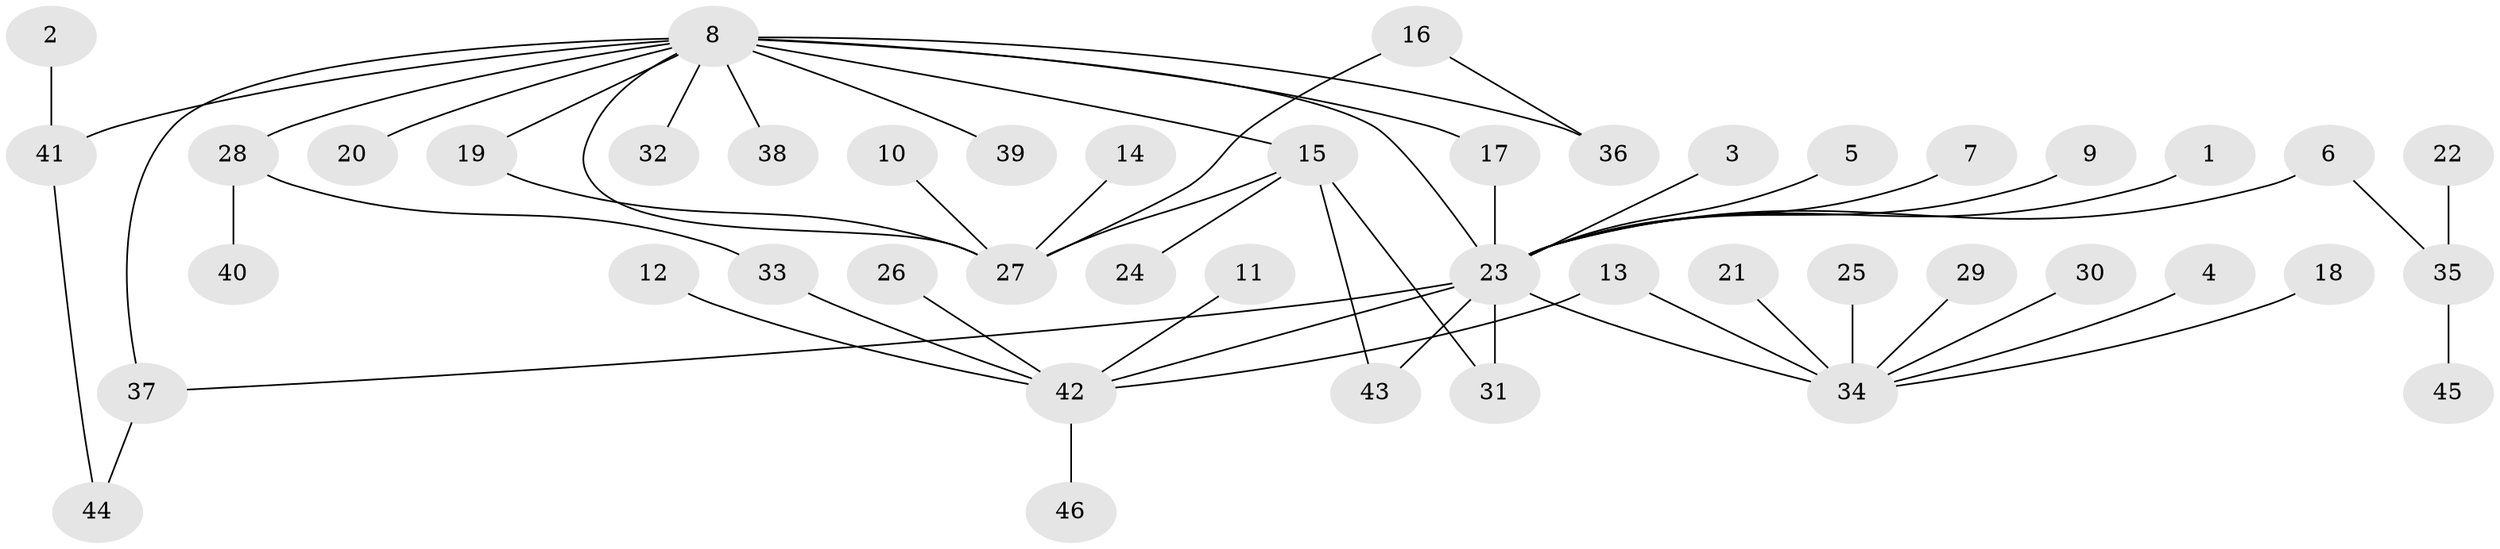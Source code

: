 // original degree distribution, {3: 0.11956521739130435, 16: 0.010869565217391304, 6: 0.021739130434782608, 4: 0.03260869565217391, 18: 0.010869565217391304, 2: 0.2608695652173913, 8: 0.010869565217391304, 7: 0.021739130434782608, 5: 0.010869565217391304, 1: 0.5}
// Generated by graph-tools (version 1.1) at 2025/49/03/09/25 03:49:57]
// undirected, 46 vertices, 55 edges
graph export_dot {
graph [start="1"]
  node [color=gray90,style=filled];
  1;
  2;
  3;
  4;
  5;
  6;
  7;
  8;
  9;
  10;
  11;
  12;
  13;
  14;
  15;
  16;
  17;
  18;
  19;
  20;
  21;
  22;
  23;
  24;
  25;
  26;
  27;
  28;
  29;
  30;
  31;
  32;
  33;
  34;
  35;
  36;
  37;
  38;
  39;
  40;
  41;
  42;
  43;
  44;
  45;
  46;
  1 -- 23 [weight=1.0];
  2 -- 41 [weight=1.0];
  3 -- 23 [weight=1.0];
  4 -- 34 [weight=1.0];
  5 -- 23 [weight=1.0];
  6 -- 23 [weight=1.0];
  6 -- 35 [weight=1.0];
  7 -- 23 [weight=1.0];
  8 -- 15 [weight=1.0];
  8 -- 17 [weight=1.0];
  8 -- 19 [weight=1.0];
  8 -- 20 [weight=1.0];
  8 -- 23 [weight=2.0];
  8 -- 27 [weight=1.0];
  8 -- 28 [weight=1.0];
  8 -- 32 [weight=1.0];
  8 -- 36 [weight=1.0];
  8 -- 37 [weight=1.0];
  8 -- 38 [weight=1.0];
  8 -- 39 [weight=1.0];
  8 -- 41 [weight=1.0];
  9 -- 23 [weight=1.0];
  10 -- 27 [weight=1.0];
  11 -- 42 [weight=1.0];
  12 -- 42 [weight=1.0];
  13 -- 34 [weight=1.0];
  13 -- 42 [weight=1.0];
  14 -- 27 [weight=1.0];
  15 -- 24 [weight=1.0];
  15 -- 27 [weight=1.0];
  15 -- 31 [weight=1.0];
  15 -- 43 [weight=1.0];
  16 -- 27 [weight=1.0];
  16 -- 36 [weight=1.0];
  17 -- 23 [weight=1.0];
  18 -- 34 [weight=1.0];
  19 -- 27 [weight=1.0];
  21 -- 34 [weight=1.0];
  22 -- 35 [weight=1.0];
  23 -- 31 [weight=1.0];
  23 -- 34 [weight=2.0];
  23 -- 37 [weight=1.0];
  23 -- 42 [weight=1.0];
  23 -- 43 [weight=2.0];
  25 -- 34 [weight=1.0];
  26 -- 42 [weight=1.0];
  28 -- 33 [weight=1.0];
  28 -- 40 [weight=1.0];
  29 -- 34 [weight=1.0];
  30 -- 34 [weight=1.0];
  33 -- 42 [weight=1.0];
  35 -- 45 [weight=1.0];
  37 -- 44 [weight=1.0];
  41 -- 44 [weight=1.0];
  42 -- 46 [weight=1.0];
}
